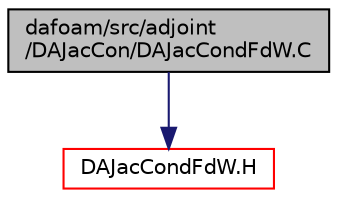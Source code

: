 digraph "dafoam/src/adjoint/DAJacCon/DAJacCondFdW.C"
{
  bgcolor="transparent";
  edge [fontname="Helvetica",fontsize="10",labelfontname="Helvetica",labelfontsize="10"];
  node [fontname="Helvetica",fontsize="10",shape=record];
  Node0 [label="dafoam/src/adjoint\l/DAJacCon/DAJacCondFdW.C",height=0.2,width=0.4,color="black", fillcolor="grey75", style="filled", fontcolor="black"];
  Node0 -> Node1 [color="midnightblue",fontsize="10",style="solid",fontname="Helvetica"];
  Node1 [label="DAJacCondFdW.H",height=0.2,width=0.4,color="red",URL="$DAJacCondFdW_8H.html"];
}
